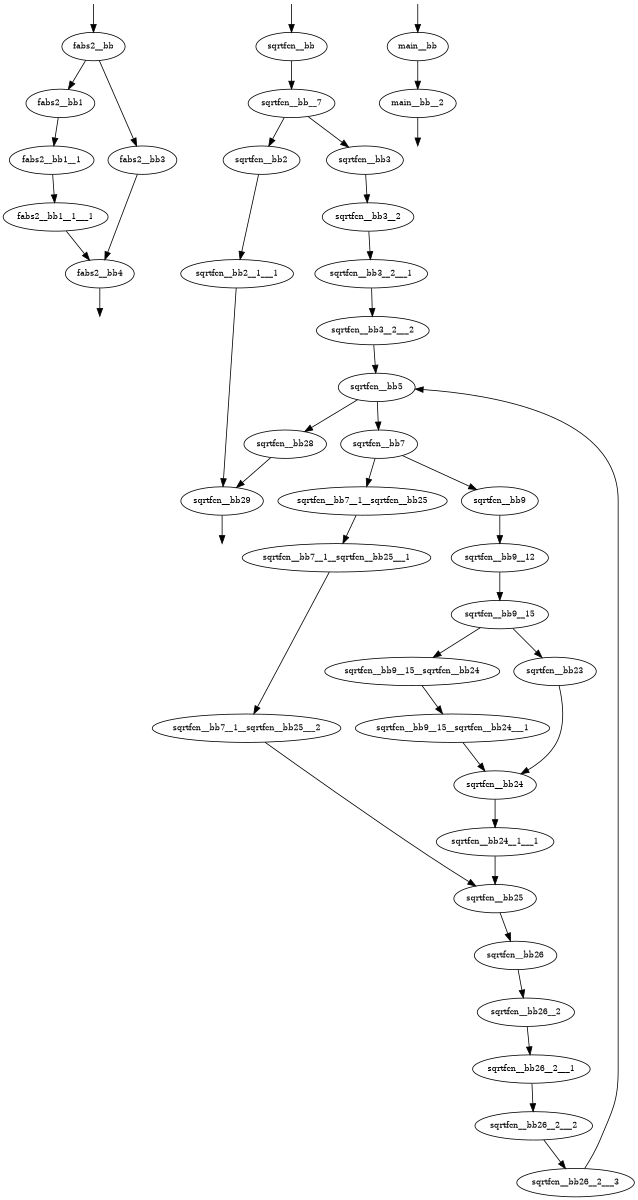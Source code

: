 digraph CFG {
size="10,8"
rankdir="TB"
orientation="portrait"
fontsize=10;
   subgraph "fabs2" {
   "fabs20"[label="fabs2__bb",fontsize=10,width=0.01]
   "fabs21"[label="fabs2__bb1",fontsize=10,width=0.01]
   "fabs22"[label="fabs2__bb1__1",fontsize=10,width=0.01]
   "fabs23"[label="fabs2__bb1__1___1",fontsize=10,width=0.01]
   "fabs24"[label="fabs2__bb3",fontsize=10,width=0.01]
   "fabs25"[label="fabs2__bb4",fontsize=10,width=0.01]
   "fabs20" -> "fabs21"
   "fabs20" -> "fabs24"
   "fabs21" -> "fabs22"
   "fabs22" -> "fabs23"
   "fabs23" -> "fabs25"
   "fabs24" -> "fabs25"
   "fabs2_entry" [label="",color="white",height="0.01",fontsize=10,width=0.01]
   "fabs2_entry" -> "fabs20"
   "fabs2_exit" [label="",color="white",fontsize=10,width=0.01]
   "fabs25" -> "fabs2_exit"
}
   subgraph "sqrtfcn" {
   "sqrtfcn0"[label="sqrtfcn__bb",fontsize=10,width=0.01]
   "sqrtfcn1"[label="sqrtfcn__bb__7",fontsize=10,width=0.01]
   "sqrtfcn2"[label="sqrtfcn__bb2",fontsize=10,width=0.01]
   "sqrtfcn3"[label="sqrtfcn__bb2__1___1",fontsize=10,width=0.01]
   "sqrtfcn4"[label="sqrtfcn__bb3",fontsize=10,width=0.01]
   "sqrtfcn5"[label="sqrtfcn__bb3__2",fontsize=10,width=0.01]
   "sqrtfcn6"[label="sqrtfcn__bb3__2___1",fontsize=10,width=0.01]
   "sqrtfcn7"[label="sqrtfcn__bb3__2___2",fontsize=10,width=0.01]
   "sqrtfcn8"[label="sqrtfcn__bb5",fontsize=10,width=0.01]
   "sqrtfcn9"[label="sqrtfcn__bb7",fontsize=10,width=0.01]
   "sqrtfcn10"[label="sqrtfcn__bb7__1__sqrtfcn__bb25",fontsize=10,width=0.01]
   "sqrtfcn11"[label="sqrtfcn__bb7__1__sqrtfcn__bb25___1",fontsize=10,width=0.01]
   "sqrtfcn12"[label="sqrtfcn__bb7__1__sqrtfcn__bb25___2",fontsize=10,width=0.01]
   "sqrtfcn13"[label="sqrtfcn__bb9",fontsize=10,width=0.01]
   "sqrtfcn14"[label="sqrtfcn__bb9__12",fontsize=10,width=0.01]
   "sqrtfcn15"[label="sqrtfcn__bb9__15",fontsize=10,width=0.01]
   "sqrtfcn16"[label="sqrtfcn__bb9__15__sqrtfcn__bb24",fontsize=10,width=0.01]
   "sqrtfcn17"[label="sqrtfcn__bb9__15__sqrtfcn__bb24___1",fontsize=10,width=0.01]
   "sqrtfcn18"[label="sqrtfcn__bb23",fontsize=10,width=0.01]
   "sqrtfcn19"[label="sqrtfcn__bb24",fontsize=10,width=0.01]
   "sqrtfcn20"[label="sqrtfcn__bb24__1___1",fontsize=10,width=0.01]
   "sqrtfcn21"[label="sqrtfcn__bb25",fontsize=10,width=0.01]
   "sqrtfcn22"[label="sqrtfcn__bb26",fontsize=10,width=0.01]
   "sqrtfcn23"[label="sqrtfcn__bb26__2",fontsize=10,width=0.01]
   "sqrtfcn24"[label="sqrtfcn__bb26__2___1",fontsize=10,width=0.01]
   "sqrtfcn25"[label="sqrtfcn__bb26__2___2",fontsize=10,width=0.01]
   "sqrtfcn26"[label="sqrtfcn__bb26__2___3",fontsize=10,width=0.01]
   "sqrtfcn27"[label="sqrtfcn__bb28",fontsize=10,width=0.01]
   "sqrtfcn28"[label="sqrtfcn__bb29",fontsize=10,width=0.01]
   "sqrtfcn0" -> "sqrtfcn1"
   "sqrtfcn1" -> "sqrtfcn2"
   "sqrtfcn1" -> "sqrtfcn4"
   "sqrtfcn2" -> "sqrtfcn3"
   "sqrtfcn3" -> "sqrtfcn28"
   "sqrtfcn4" -> "sqrtfcn5"
   "sqrtfcn5" -> "sqrtfcn6"
   "sqrtfcn6" -> "sqrtfcn7"
   "sqrtfcn7" -> "sqrtfcn8"
   "sqrtfcn8" -> "sqrtfcn9"
   "sqrtfcn8" -> "sqrtfcn27"
   "sqrtfcn9" -> "sqrtfcn13"
   "sqrtfcn9" -> "sqrtfcn10"
   "sqrtfcn10" -> "sqrtfcn11"
   "sqrtfcn11" -> "sqrtfcn12"
   "sqrtfcn12" -> "sqrtfcn21"
   "sqrtfcn13" -> "sqrtfcn14"
   "sqrtfcn14" -> "sqrtfcn15"
   "sqrtfcn15" -> "sqrtfcn16"
   "sqrtfcn15" -> "sqrtfcn18"
   "sqrtfcn16" -> "sqrtfcn17"
   "sqrtfcn17" -> "sqrtfcn19"
   "sqrtfcn18" -> "sqrtfcn19"
   "sqrtfcn19" -> "sqrtfcn20"
   "sqrtfcn20" -> "sqrtfcn21"
   "sqrtfcn21" -> "sqrtfcn22"
   "sqrtfcn22" -> "sqrtfcn23"
   "sqrtfcn23" -> "sqrtfcn24"
   "sqrtfcn24" -> "sqrtfcn25"
   "sqrtfcn25" -> "sqrtfcn26"
   "sqrtfcn26" -> "sqrtfcn8"
   "sqrtfcn27" -> "sqrtfcn28"
   "sqrtfcn_entry" [label="",color="white",height="0.01",fontsize=10,width=0.01]
   "sqrtfcn_entry" -> "sqrtfcn0"
   "sqrtfcn_exit" [label="",color="white",fontsize=10,width=0.01]
   "sqrtfcn28" -> "sqrtfcn_exit"
}
   subgraph "main" {
   "main0"[label="main__bb",fontsize=10,width=0.01]
   "main1"[label="main__bb__2",fontsize=10,width=0.01]
   "main0" -> "main1"
   "main_entry" [label="",color="white",height="0.01",fontsize=10,width=0.01]
   "main_entry" -> "main0"
   "main_exit" [label="",color="white",fontsize=10,width=0.01]
   "main1" -> "main_exit"
}
}
